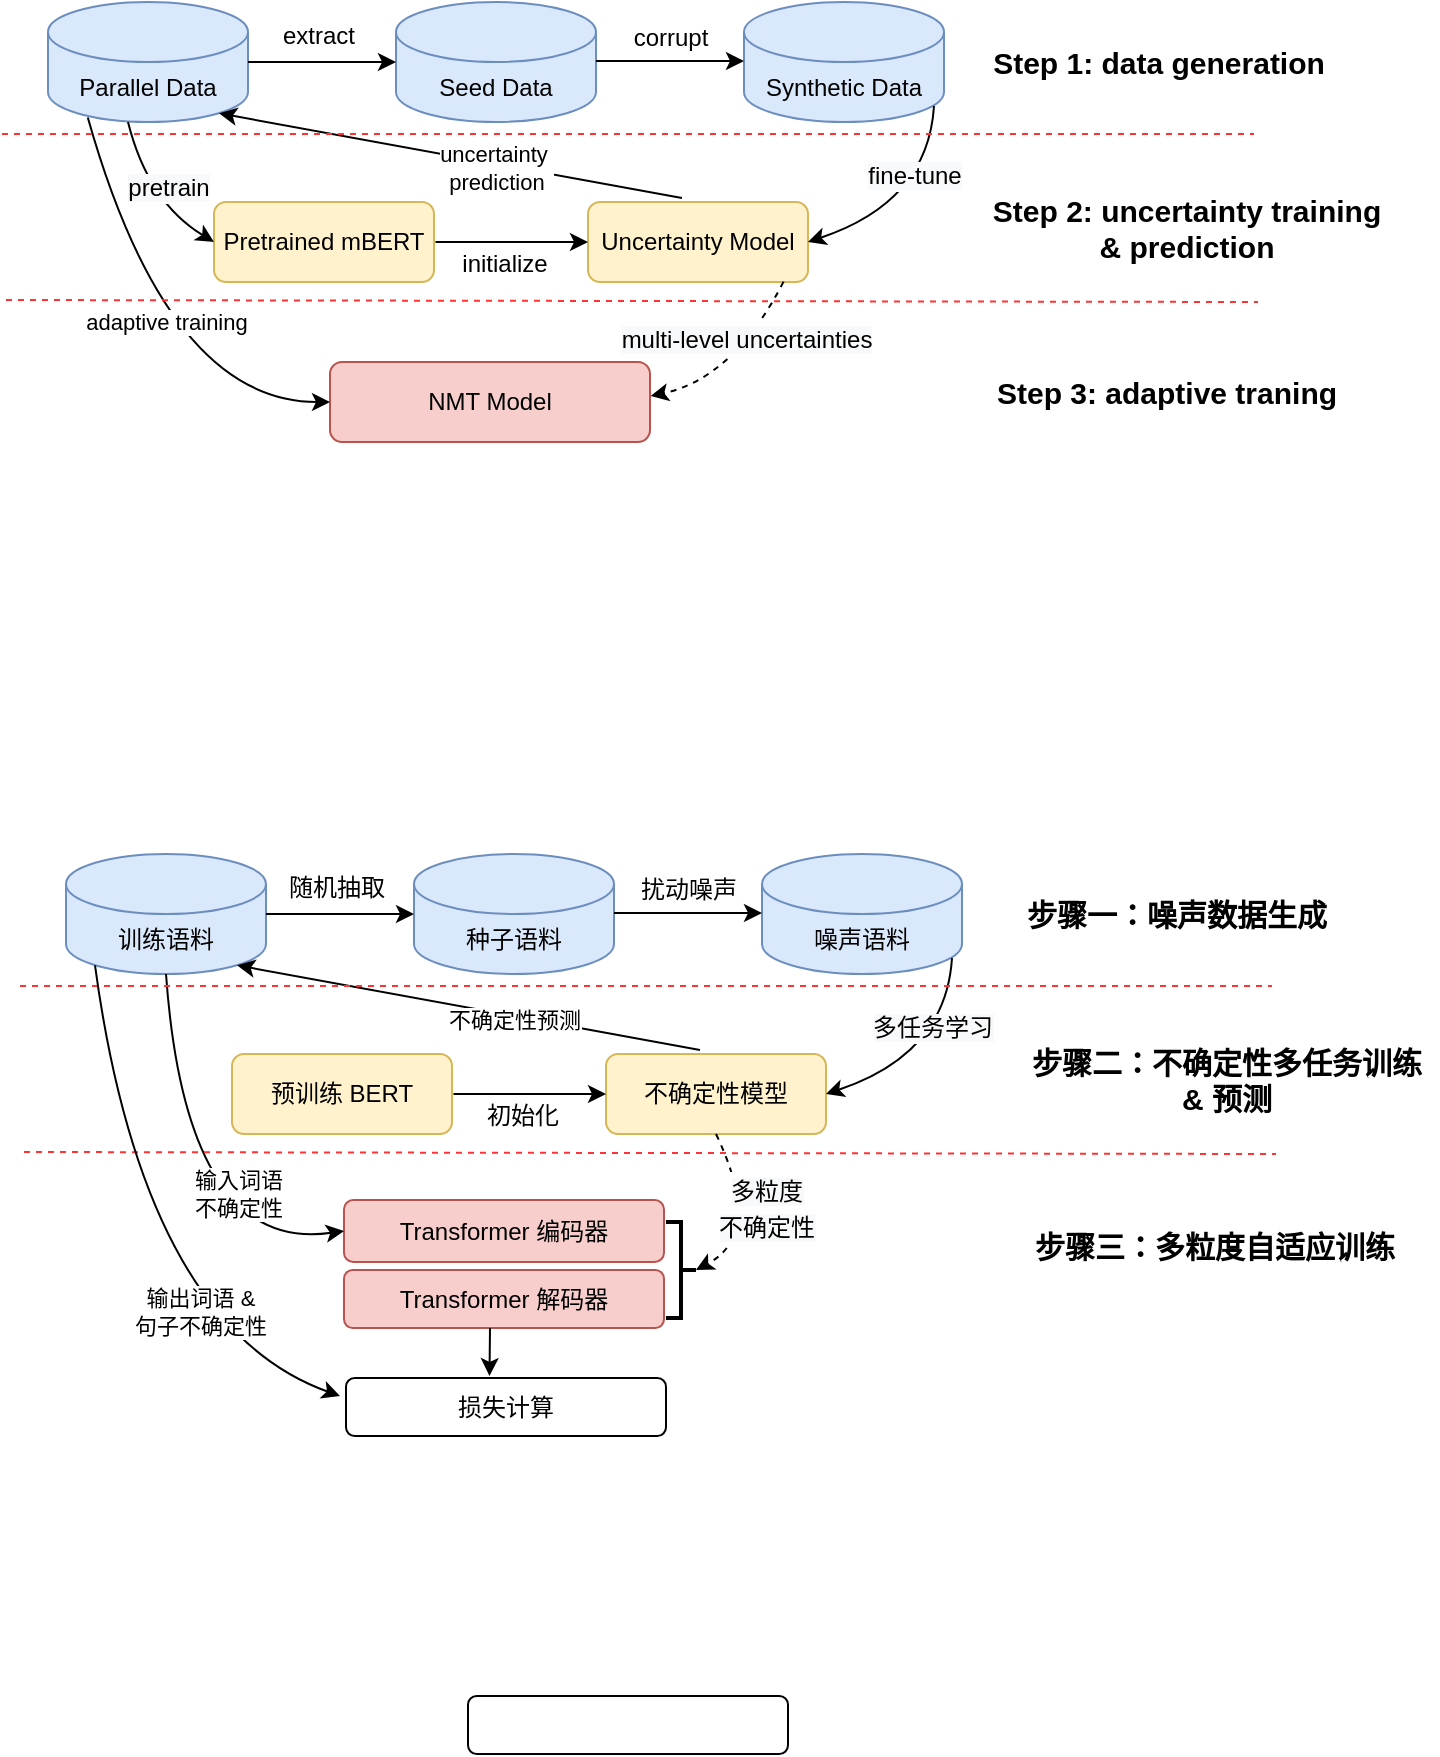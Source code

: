 <mxfile version="21.1.8" type="github">
  <diagram id="XSZD9BSyhmBb0wp4Pm1U" name="第 1 页">
    <mxGraphModel dx="954" dy="507" grid="0" gridSize="10" guides="1" tooltips="1" connect="1" arrows="1" fold="1" page="1" pageScale="1" pageWidth="827" pageHeight="1169" math="0" shadow="0">
      <root>
        <mxCell id="0" />
        <mxCell id="1" parent="0" />
        <mxCell id="0xg7Uc1ugJluwT9oKRFj-1" value="Parallel Data" style="shape=cylinder3;whiteSpace=wrap;html=1;boundedLbl=1;backgroundOutline=1;size=15;fillColor=#dae8fc;strokeColor=#6c8ebf;" parent="1" vertex="1">
          <mxGeometry x="116" y="180" width="100" height="60" as="geometry" />
        </mxCell>
        <mxCell id="0xg7Uc1ugJluwT9oKRFj-2" value="Seed Data" style="shape=cylinder3;whiteSpace=wrap;html=1;boundedLbl=1;backgroundOutline=1;size=15;fillColor=#dae8fc;strokeColor=#6c8ebf;" parent="1" vertex="1">
          <mxGeometry x="290" y="180" width="100" height="60" as="geometry" />
        </mxCell>
        <mxCell id="0xg7Uc1ugJluwT9oKRFj-3" value="Synthetic Data" style="shape=cylinder3;whiteSpace=wrap;html=1;boundedLbl=1;backgroundOutline=1;size=15;fillColor=#dae8fc;strokeColor=#6c8ebf;" parent="1" vertex="1">
          <mxGeometry x="464" y="180" width="100" height="60" as="geometry" />
        </mxCell>
        <mxCell id="0xg7Uc1ugJluwT9oKRFj-4" value="Pretrained mBERT" style="rounded=1;whiteSpace=wrap;html=1;fillColor=#fff2cc;strokeColor=#d6b656;" parent="1" vertex="1">
          <mxGeometry x="199" y="280" width="110" height="40" as="geometry" />
        </mxCell>
        <mxCell id="0xg7Uc1ugJluwT9oKRFj-6" value="NMT Model" style="rounded=1;whiteSpace=wrap;html=1;fillColor=#f8cecc;strokeColor=#b85450;" parent="1" vertex="1">
          <mxGeometry x="257" y="360" width="160" height="40" as="geometry" />
        </mxCell>
        <mxCell id="0xg7Uc1ugJluwT9oKRFj-7" value="Uncertainty Model" style="rounded=1;whiteSpace=wrap;html=1;fillColor=#fff2cc;strokeColor=#d6b656;" parent="1" vertex="1">
          <mxGeometry x="386" y="280" width="110" height="40" as="geometry" />
        </mxCell>
        <mxCell id="0xg7Uc1ugJluwT9oKRFj-8" value="" style="endArrow=classic;html=1;rounded=0;exitX=1;exitY=0.5;exitDx=0;exitDy=0;exitPerimeter=0;entryX=0;entryY=0.5;entryDx=0;entryDy=0;entryPerimeter=0;" parent="1" source="0xg7Uc1ugJluwT9oKRFj-1" target="0xg7Uc1ugJluwT9oKRFj-2" edge="1">
          <mxGeometry width="50" height="50" relative="1" as="geometry">
            <mxPoint x="306" y="400" as="sourcePoint" />
            <mxPoint x="356" y="350" as="targetPoint" />
          </mxGeometry>
        </mxCell>
        <mxCell id="0xg7Uc1ugJluwT9oKRFj-9" value="" style="endArrow=classic;html=1;rounded=0;exitX=1;exitY=0.5;exitDx=0;exitDy=0;exitPerimeter=0;entryX=0;entryY=0.5;entryDx=0;entryDy=0;entryPerimeter=0;" parent="1" edge="1">
          <mxGeometry width="50" height="50" relative="1" as="geometry">
            <mxPoint x="390" y="209.5" as="sourcePoint" />
            <mxPoint x="464" y="209.5" as="targetPoint" />
          </mxGeometry>
        </mxCell>
        <mxCell id="0xg7Uc1ugJluwT9oKRFj-12" value="" style="endArrow=classic;html=1;rounded=0;exitX=0.5;exitY=1;exitDx=0;exitDy=0;exitPerimeter=0;entryX=0;entryY=0.5;entryDx=0;entryDy=0;" parent="1" target="0xg7Uc1ugJluwT9oKRFj-7" edge="1">
          <mxGeometry width="50" height="50" relative="1" as="geometry">
            <mxPoint x="309.75" y="300" as="sourcePoint" />
            <mxPoint x="370.25" y="340" as="targetPoint" />
          </mxGeometry>
        </mxCell>
        <mxCell id="0xg7Uc1ugJluwT9oKRFj-15" value="" style="curved=1;endArrow=classic;html=1;rounded=0;entryX=0;entryY=0.5;entryDx=0;entryDy=0;exitX=0.199;exitY=0.963;exitDx=0;exitDy=0;exitPerimeter=0;" parent="1" source="0xg7Uc1ugJluwT9oKRFj-1" target="0xg7Uc1ugJluwT9oKRFj-6" edge="1">
          <mxGeometry width="50" height="50" relative="1" as="geometry">
            <mxPoint x="136" y="240" as="sourcePoint" />
            <mxPoint x="316" y="420" as="targetPoint" />
            <Array as="points">
              <mxPoint x="176" y="380" />
            </Array>
          </mxGeometry>
        </mxCell>
        <mxCell id="0xg7Uc1ugJluwT9oKRFj-24" value="adaptive training" style="edgeLabel;html=1;align=center;verticalAlign=middle;resizable=0;points=[];" parent="0xg7Uc1ugJluwT9oKRFj-15" vertex="1" connectable="0">
          <mxGeometry x="-0.178" y="14" relative="1" as="geometry">
            <mxPoint y="15" as="offset" />
          </mxGeometry>
        </mxCell>
        <mxCell id="0xg7Uc1ugJluwT9oKRFj-16" value="" style="curved=1;endArrow=classic;html=1;rounded=0;entryX=1;entryY=0.5;entryDx=0;entryDy=0;exitX=0.95;exitY=0.867;exitDx=0;exitDy=0;exitPerimeter=0;" parent="1" source="0xg7Uc1ugJluwT9oKRFj-3" target="0xg7Uc1ugJluwT9oKRFj-7" edge="1">
          <mxGeometry width="50" height="50" relative="1" as="geometry">
            <mxPoint x="566" y="230" as="sourcePoint" />
            <mxPoint x="556" y="390" as="targetPoint" />
            <Array as="points">
              <mxPoint x="556" y="280" />
            </Array>
          </mxGeometry>
        </mxCell>
        <mxCell id="0xg7Uc1ugJluwT9oKRFj-29" value="&lt;span style=&quot;font-size: 12px; background-color: rgb(248, 249, 250);&quot;&gt;fine-tune&lt;/span&gt;" style="edgeLabel;html=1;align=center;verticalAlign=middle;resizable=0;points=[];" parent="0xg7Uc1ugJluwT9oKRFj-16" vertex="1" connectable="0">
          <mxGeometry x="-0.37" y="-8" relative="1" as="geometry">
            <mxPoint as="offset" />
          </mxGeometry>
        </mxCell>
        <mxCell id="0xg7Uc1ugJluwT9oKRFj-17" value="" style="endArrow=classic;html=1;rounded=0;exitX=0.427;exitY=-0.05;exitDx=0;exitDy=0;exitPerimeter=0;entryX=0.855;entryY=1;entryDx=0;entryDy=-4.35;entryPerimeter=0;" parent="1" source="0xg7Uc1ugJluwT9oKRFj-7" target="0xg7Uc1ugJluwT9oKRFj-1" edge="1">
          <mxGeometry width="50" height="50" relative="1" as="geometry">
            <mxPoint x="226" y="220" as="sourcePoint" />
            <mxPoint x="300" y="220" as="targetPoint" />
          </mxGeometry>
        </mxCell>
        <mxCell id="0xg7Uc1ugJluwT9oKRFj-26" value="uncertainty&amp;nbsp;&lt;br&gt;prediction" style="edgeLabel;html=1;align=center;verticalAlign=middle;resizable=0;points=[];" parent="0xg7Uc1ugJluwT9oKRFj-17" vertex="1" connectable="0">
          <mxGeometry x="0.073" y="-1" relative="1" as="geometry">
            <mxPoint x="31" y="8" as="offset" />
          </mxGeometry>
        </mxCell>
        <mxCell id="0xg7Uc1ugJluwT9oKRFj-18" value="" style="curved=1;endArrow=classic;html=1;rounded=0;entryX=0;entryY=0.5;entryDx=0;entryDy=0;" parent="1" target="0xg7Uc1ugJluwT9oKRFj-4" edge="1">
          <mxGeometry width="50" height="50" relative="1" as="geometry">
            <mxPoint x="156" y="240" as="sourcePoint" />
            <mxPoint x="280" y="380" as="targetPoint" />
            <Array as="points">
              <mxPoint x="166" y="280" />
            </Array>
          </mxGeometry>
        </mxCell>
        <mxCell id="0xg7Uc1ugJluwT9oKRFj-30" value="&lt;span style=&quot;font-size: 12px; background-color: rgb(248, 249, 250);&quot;&gt;pretrain&lt;/span&gt;" style="edgeLabel;html=1;align=center;verticalAlign=middle;resizable=0;points=[];" parent="0xg7Uc1ugJluwT9oKRFj-18" vertex="1" connectable="0">
          <mxGeometry x="-0.186" y="4" relative="1" as="geometry">
            <mxPoint x="8" y="2" as="offset" />
          </mxGeometry>
        </mxCell>
        <mxCell id="0xg7Uc1ugJluwT9oKRFj-19" value="extract" style="text;html=1;align=center;verticalAlign=middle;resizable=0;points=[];autosize=1;strokeColor=none;fillColor=none;" parent="1" vertex="1">
          <mxGeometry x="224" y="184" width="54" height="26" as="geometry" />
        </mxCell>
        <mxCell id="0xg7Uc1ugJluwT9oKRFj-20" value="corrupt" style="text;html=1;align=center;verticalAlign=middle;resizable=0;points=[];autosize=1;strokeColor=none;fillColor=none;" parent="1" vertex="1">
          <mxGeometry x="399" y="185" width="55" height="26" as="geometry" />
        </mxCell>
        <mxCell id="0xg7Uc1ugJluwT9oKRFj-27" value="initialize" style="text;html=1;align=center;verticalAlign=middle;resizable=0;points=[];autosize=1;strokeColor=none;fillColor=none;" parent="1" vertex="1">
          <mxGeometry x="309" y="296" width="70" height="30" as="geometry" />
        </mxCell>
        <mxCell id="0xg7Uc1ugJluwT9oKRFj-31" value="" style="endArrow=none;html=1;rounded=0;dashed=1;strokeColor=#FF3333;" parent="1" edge="1">
          <mxGeometry width="50" height="50" relative="1" as="geometry">
            <mxPoint x="93" y="246" as="sourcePoint" />
            <mxPoint x="719" y="246" as="targetPoint" />
          </mxGeometry>
        </mxCell>
        <mxCell id="0xg7Uc1ugJluwT9oKRFj-32" value="" style="endArrow=none;html=1;rounded=0;dashed=1;strokeColor=#FF3333;" parent="1" edge="1">
          <mxGeometry width="50" height="50" relative="1" as="geometry">
            <mxPoint x="95" y="329" as="sourcePoint" />
            <mxPoint x="721" y="330" as="targetPoint" />
          </mxGeometry>
        </mxCell>
        <mxCell id="0xg7Uc1ugJluwT9oKRFj-33" value="&lt;b&gt;&lt;font style=&quot;font-size: 15px;&quot;&gt;Step 1: data generation&lt;/font&gt;&lt;/b&gt;" style="text;html=1;align=center;verticalAlign=middle;resizable=0;points=[];autosize=1;strokeColor=none;fillColor=none;" parent="1" vertex="1">
          <mxGeometry x="579" y="195" width="184" height="30" as="geometry" />
        </mxCell>
        <mxCell id="0xg7Uc1ugJluwT9oKRFj-34" value="&lt;b&gt;&lt;font style=&quot;font-size: 15px;&quot;&gt;Step 2: uncertainty training&lt;br&gt;&amp;amp; prediction&lt;br&gt;&lt;/font&gt;&lt;/b&gt;" style="text;html=1;align=center;verticalAlign=middle;resizable=0;points=[];autosize=1;strokeColor=none;fillColor=none;" parent="1" vertex="1">
          <mxGeometry x="575" y="268" width="220" height="50" as="geometry" />
        </mxCell>
        <mxCell id="0xg7Uc1ugJluwT9oKRFj-35" value="&lt;b&gt;&lt;font style=&quot;font-size: 15px;&quot;&gt;Step 3: adaptive traning&lt;/font&gt;&lt;/b&gt;" style="text;html=1;align=center;verticalAlign=middle;resizable=0;points=[];autosize=1;strokeColor=none;fillColor=none;" parent="1" vertex="1">
          <mxGeometry x="581" y="360" width="188" height="30" as="geometry" />
        </mxCell>
        <mxCell id="0xg7Uc1ugJluwT9oKRFj-37" value="" style="curved=1;endArrow=classic;html=1;rounded=0;exitX=0.889;exitY=0.995;exitDx=0;exitDy=0;exitPerimeter=0;dashed=1;entryX=1.002;entryY=0.426;entryDx=0;entryDy=0;entryPerimeter=0;" parent="1" source="0xg7Uc1ugJluwT9oKRFj-7" target="0xg7Uc1ugJluwT9oKRFj-6" edge="1">
          <mxGeometry width="50" height="50" relative="1" as="geometry">
            <mxPoint x="469.0" y="320" as="sourcePoint" />
            <mxPoint x="421" y="377" as="targetPoint" />
            <Array as="points">
              <mxPoint x="459" y="368" />
            </Array>
          </mxGeometry>
        </mxCell>
        <mxCell id="0xg7Uc1ugJluwT9oKRFj-39" value="&lt;span style=&quot;font-size: 12px; background-color: rgb(248, 249, 250);&quot;&gt;multi-level uncertainties&lt;/span&gt;" style="edgeLabel;html=1;align=center;verticalAlign=middle;resizable=0;points=[];fontSize=15;spacing=1;" parent="0xg7Uc1ugJluwT9oKRFj-37" vertex="1" connectable="0">
          <mxGeometry x="-0.282" y="-3" relative="1" as="geometry">
            <mxPoint y="-3" as="offset" />
          </mxGeometry>
        </mxCell>
        <mxCell id="6FWmyRL8bJBdWvkpw0bI-28" value="训练语料" style="shape=cylinder3;whiteSpace=wrap;html=1;boundedLbl=1;backgroundOutline=1;size=15;fillColor=#dae8fc;strokeColor=#6c8ebf;" vertex="1" parent="1">
          <mxGeometry x="125" y="606" width="100" height="60" as="geometry" />
        </mxCell>
        <mxCell id="6FWmyRL8bJBdWvkpw0bI-29" value="种子语料" style="shape=cylinder3;whiteSpace=wrap;html=1;boundedLbl=1;backgroundOutline=1;size=15;fillColor=#dae8fc;strokeColor=#6c8ebf;" vertex="1" parent="1">
          <mxGeometry x="299" y="606" width="100" height="60" as="geometry" />
        </mxCell>
        <mxCell id="6FWmyRL8bJBdWvkpw0bI-30" value="噪声语料" style="shape=cylinder3;whiteSpace=wrap;html=1;boundedLbl=1;backgroundOutline=1;size=15;fillColor=#dae8fc;strokeColor=#6c8ebf;" vertex="1" parent="1">
          <mxGeometry x="473" y="606" width="100" height="60" as="geometry" />
        </mxCell>
        <mxCell id="6FWmyRL8bJBdWvkpw0bI-31" value="预训练 BERT" style="rounded=1;whiteSpace=wrap;html=1;fillColor=#fff2cc;strokeColor=#d6b656;" vertex="1" parent="1">
          <mxGeometry x="208" y="706" width="110" height="40" as="geometry" />
        </mxCell>
        <mxCell id="6FWmyRL8bJBdWvkpw0bI-32" value="Transformer 编码器" style="rounded=1;whiteSpace=wrap;html=1;fillColor=#f8cecc;strokeColor=#b85450;" vertex="1" parent="1">
          <mxGeometry x="264" y="779" width="160" height="31" as="geometry" />
        </mxCell>
        <mxCell id="6FWmyRL8bJBdWvkpw0bI-33" value="不确定性模型" style="rounded=1;whiteSpace=wrap;html=1;fillColor=#fff2cc;strokeColor=#d6b656;" vertex="1" parent="1">
          <mxGeometry x="395" y="706" width="110" height="40" as="geometry" />
        </mxCell>
        <mxCell id="6FWmyRL8bJBdWvkpw0bI-34" value="" style="endArrow=classic;html=1;rounded=0;exitX=1;exitY=0.5;exitDx=0;exitDy=0;exitPerimeter=0;entryX=0;entryY=0.5;entryDx=0;entryDy=0;entryPerimeter=0;" edge="1" parent="1" source="6FWmyRL8bJBdWvkpw0bI-28" target="6FWmyRL8bJBdWvkpw0bI-29">
          <mxGeometry width="50" height="50" relative="1" as="geometry">
            <mxPoint x="315" y="826" as="sourcePoint" />
            <mxPoint x="365" y="776" as="targetPoint" />
          </mxGeometry>
        </mxCell>
        <mxCell id="6FWmyRL8bJBdWvkpw0bI-35" value="" style="endArrow=classic;html=1;rounded=0;exitX=1;exitY=0.5;exitDx=0;exitDy=0;exitPerimeter=0;entryX=0;entryY=0.5;entryDx=0;entryDy=0;entryPerimeter=0;" edge="1" parent="1">
          <mxGeometry width="50" height="50" relative="1" as="geometry">
            <mxPoint x="399" y="635.5" as="sourcePoint" />
            <mxPoint x="473" y="635.5" as="targetPoint" />
          </mxGeometry>
        </mxCell>
        <mxCell id="6FWmyRL8bJBdWvkpw0bI-36" value="" style="endArrow=classic;html=1;rounded=0;exitX=0.5;exitY=1;exitDx=0;exitDy=0;exitPerimeter=0;entryX=0;entryY=0.5;entryDx=0;entryDy=0;" edge="1" parent="1" target="6FWmyRL8bJBdWvkpw0bI-33">
          <mxGeometry width="50" height="50" relative="1" as="geometry">
            <mxPoint x="318.75" y="726" as="sourcePoint" />
            <mxPoint x="379.25" y="766" as="targetPoint" />
          </mxGeometry>
        </mxCell>
        <mxCell id="6FWmyRL8bJBdWvkpw0bI-37" value="" style="curved=1;endArrow=classic;html=1;rounded=0;entryX=0;entryY=0.5;entryDx=0;entryDy=0;exitX=0.5;exitY=1;exitDx=0;exitDy=0;exitPerimeter=0;" edge="1" parent="1" source="6FWmyRL8bJBdWvkpw0bI-28" target="6FWmyRL8bJBdWvkpw0bI-32">
          <mxGeometry width="50" height="50" relative="1" as="geometry">
            <mxPoint x="145" y="666" as="sourcePoint" />
            <mxPoint x="325" y="846" as="targetPoint" />
            <Array as="points">
              <mxPoint x="185" y="806" />
            </Array>
          </mxGeometry>
        </mxCell>
        <mxCell id="6FWmyRL8bJBdWvkpw0bI-38" value="输入词语&lt;br&gt;不确定性" style="edgeLabel;html=1;align=center;verticalAlign=middle;resizable=0;points=[];" vertex="1" connectable="0" parent="6FWmyRL8bJBdWvkpw0bI-37">
          <mxGeometry x="-0.178" y="14" relative="1" as="geometry">
            <mxPoint x="15" y="20" as="offset" />
          </mxGeometry>
        </mxCell>
        <mxCell id="6FWmyRL8bJBdWvkpw0bI-39" value="" style="curved=1;endArrow=classic;html=1;rounded=0;entryX=1;entryY=0.5;entryDx=0;entryDy=0;exitX=0.95;exitY=0.867;exitDx=0;exitDy=0;exitPerimeter=0;" edge="1" parent="1" source="6FWmyRL8bJBdWvkpw0bI-30" target="6FWmyRL8bJBdWvkpw0bI-33">
          <mxGeometry width="50" height="50" relative="1" as="geometry">
            <mxPoint x="575" y="656" as="sourcePoint" />
            <mxPoint x="565" y="816" as="targetPoint" />
            <Array as="points">
              <mxPoint x="565" y="706" />
            </Array>
          </mxGeometry>
        </mxCell>
        <mxCell id="6FWmyRL8bJBdWvkpw0bI-40" value="&lt;span style=&quot;font-size: 12px; background-color: rgb(248, 249, 250);&quot;&gt;多任务学习&lt;/span&gt;" style="edgeLabel;html=1;align=center;verticalAlign=middle;resizable=0;points=[];" vertex="1" connectable="0" parent="6FWmyRL8bJBdWvkpw0bI-39">
          <mxGeometry x="-0.37" y="-8" relative="1" as="geometry">
            <mxPoint as="offset" />
          </mxGeometry>
        </mxCell>
        <mxCell id="6FWmyRL8bJBdWvkpw0bI-41" value="" style="endArrow=classic;html=1;rounded=0;exitX=0.427;exitY=-0.05;exitDx=0;exitDy=0;exitPerimeter=0;entryX=0.855;entryY=1;entryDx=0;entryDy=-4.35;entryPerimeter=0;" edge="1" parent="1" source="6FWmyRL8bJBdWvkpw0bI-33" target="6FWmyRL8bJBdWvkpw0bI-28">
          <mxGeometry width="50" height="50" relative="1" as="geometry">
            <mxPoint x="235" y="646" as="sourcePoint" />
            <mxPoint x="309" y="646" as="targetPoint" />
          </mxGeometry>
        </mxCell>
        <mxCell id="6FWmyRL8bJBdWvkpw0bI-42" value="不确定性预测" style="edgeLabel;html=1;align=center;verticalAlign=middle;resizable=0;points=[];" vertex="1" connectable="0" parent="6FWmyRL8bJBdWvkpw0bI-41">
          <mxGeometry x="0.073" y="-1" relative="1" as="geometry">
            <mxPoint x="31" y="8" as="offset" />
          </mxGeometry>
        </mxCell>
        <mxCell id="6FWmyRL8bJBdWvkpw0bI-45" value="随机抽取" style="text;html=1;align=center;verticalAlign=middle;resizable=0;points=[];autosize=1;strokeColor=none;fillColor=none;" vertex="1" parent="1">
          <mxGeometry x="227" y="610" width="66" height="26" as="geometry" />
        </mxCell>
        <mxCell id="6FWmyRL8bJBdWvkpw0bI-46" value="扰动噪声" style="text;html=1;align=center;verticalAlign=middle;resizable=0;points=[];autosize=1;strokeColor=none;fillColor=none;" vertex="1" parent="1">
          <mxGeometry x="403" y="611" width="66" height="26" as="geometry" />
        </mxCell>
        <mxCell id="6FWmyRL8bJBdWvkpw0bI-47" value="初始化" style="text;html=1;align=center;verticalAlign=middle;resizable=0;points=[];autosize=1;strokeColor=none;fillColor=none;" vertex="1" parent="1">
          <mxGeometry x="326" y="724" width="54" height="26" as="geometry" />
        </mxCell>
        <mxCell id="6FWmyRL8bJBdWvkpw0bI-48" value="" style="endArrow=none;html=1;rounded=0;dashed=1;strokeColor=#FF3333;" edge="1" parent="1">
          <mxGeometry width="50" height="50" relative="1" as="geometry">
            <mxPoint x="102" y="672" as="sourcePoint" />
            <mxPoint x="728" y="672" as="targetPoint" />
          </mxGeometry>
        </mxCell>
        <mxCell id="6FWmyRL8bJBdWvkpw0bI-49" value="" style="endArrow=none;html=1;rounded=0;dashed=1;strokeColor=#FF3333;" edge="1" parent="1">
          <mxGeometry width="50" height="50" relative="1" as="geometry">
            <mxPoint x="104" y="755" as="sourcePoint" />
            <mxPoint x="730" y="756" as="targetPoint" />
          </mxGeometry>
        </mxCell>
        <mxCell id="6FWmyRL8bJBdWvkpw0bI-50" value="&lt;b&gt;&lt;font style=&quot;font-size: 15px;&quot;&gt;步骤一：噪声数据生成&lt;/font&gt;&lt;/b&gt;" style="text;html=1;align=center;verticalAlign=middle;resizable=0;points=[];autosize=1;strokeColor=none;fillColor=none;" vertex="1" parent="1">
          <mxGeometry x="596" y="621" width="168" height="30" as="geometry" />
        </mxCell>
        <mxCell id="6FWmyRL8bJBdWvkpw0bI-51" value="&lt;b&gt;&lt;font style=&quot;font-size: 15px;&quot;&gt;步骤二：不确定性多任务训练&lt;br&gt;&amp;amp; 预测&lt;br&gt;&lt;/font&gt;&lt;/b&gt;" style="text;html=1;align=center;verticalAlign=middle;resizable=0;points=[];autosize=1;strokeColor=none;fillColor=none;" vertex="1" parent="1">
          <mxGeometry x="598" y="695" width="213" height="48" as="geometry" />
        </mxCell>
        <mxCell id="6FWmyRL8bJBdWvkpw0bI-52" value="&lt;b&gt;&lt;font style=&quot;font-size: 15px;&quot;&gt;步骤三：多粒度自适应训练&lt;/font&gt;&lt;/b&gt;" style="text;html=1;align=center;verticalAlign=middle;resizable=0;points=[];autosize=1;strokeColor=none;fillColor=none;" vertex="1" parent="1">
          <mxGeometry x="600" y="787" width="198" height="30" as="geometry" />
        </mxCell>
        <mxCell id="6FWmyRL8bJBdWvkpw0bI-53" value="" style="curved=1;endArrow=classic;html=1;rounded=0;exitX=0.5;exitY=1;exitDx=0;exitDy=0;dashed=1;entryX=0;entryY=0.5;entryDx=0;entryDy=0;entryPerimeter=0;" edge="1" parent="1" source="6FWmyRL8bJBdWvkpw0bI-33" target="6FWmyRL8bJBdWvkpw0bI-62">
          <mxGeometry width="50" height="50" relative="1" as="geometry">
            <mxPoint x="550.79" y="743" as="sourcePoint" />
            <mxPoint x="596" y="837.2" as="targetPoint" />
            <Array as="points">
              <mxPoint x="474" y="796" />
            </Array>
          </mxGeometry>
        </mxCell>
        <mxCell id="6FWmyRL8bJBdWvkpw0bI-54" value="&lt;span style=&quot;font-size: 12px; background-color: rgb(248, 249, 250);&quot;&gt;多粒度&lt;br&gt;不确定性&lt;/span&gt;" style="edgeLabel;html=1;align=center;verticalAlign=middle;resizable=0;points=[];fontSize=15;spacing=1;" vertex="1" connectable="0" parent="6FWmyRL8bJBdWvkpw0bI-53">
          <mxGeometry x="-0.282" y="-3" relative="1" as="geometry">
            <mxPoint x="13" y="4" as="offset" />
          </mxGeometry>
        </mxCell>
        <mxCell id="6FWmyRL8bJBdWvkpw0bI-56" value="Transformer 解码器" style="rounded=1;whiteSpace=wrap;html=1;fillColor=#f8cecc;strokeColor=#b85450;" vertex="1" parent="1">
          <mxGeometry x="264" y="814" width="160" height="29" as="geometry" />
        </mxCell>
        <mxCell id="6FWmyRL8bJBdWvkpw0bI-57" value="" style="endArrow=classic;html=1;rounded=0;" edge="1" parent="1">
          <mxGeometry width="50" height="50" relative="1" as="geometry">
            <mxPoint x="337" y="843" as="sourcePoint" />
            <mxPoint x="336.75" y="867" as="targetPoint" />
          </mxGeometry>
        </mxCell>
        <mxCell id="6FWmyRL8bJBdWvkpw0bI-58" value="损失计算" style="rounded=1;whiteSpace=wrap;html=1;" vertex="1" parent="1">
          <mxGeometry x="265" y="868" width="160" height="29" as="geometry" />
        </mxCell>
        <mxCell id="6FWmyRL8bJBdWvkpw0bI-59" value="" style="curved=1;endArrow=classic;html=1;rounded=0;exitX=0.145;exitY=1;exitDx=0;exitDy=-4.35;exitPerimeter=0;" edge="1" parent="1" source="6FWmyRL8bJBdWvkpw0bI-28">
          <mxGeometry width="50" height="50" relative="1" as="geometry">
            <mxPoint x="160" y="666" as="sourcePoint" />
            <mxPoint x="262" y="877" as="targetPoint" />
            <Array as="points">
              <mxPoint x="164" y="842" />
            </Array>
          </mxGeometry>
        </mxCell>
        <mxCell id="6FWmyRL8bJBdWvkpw0bI-60" value="输出词语 &amp;amp;&lt;br&gt;句子不确定性" style="edgeLabel;html=1;align=center;verticalAlign=middle;resizable=0;points=[];" vertex="1" connectable="0" parent="6FWmyRL8bJBdWvkpw0bI-59">
          <mxGeometry x="-0.178" y="14" relative="1" as="geometry">
            <mxPoint x="23" y="59" as="offset" />
          </mxGeometry>
        </mxCell>
        <mxCell id="6FWmyRL8bJBdWvkpw0bI-61" value="" style="rounded=1;whiteSpace=wrap;html=1;" vertex="1" parent="1">
          <mxGeometry x="326" y="1027" width="160" height="29" as="geometry" />
        </mxCell>
        <mxCell id="6FWmyRL8bJBdWvkpw0bI-62" value="" style="strokeWidth=2;html=1;shape=mxgraph.flowchart.annotation_2;align=left;labelPosition=right;pointerEvents=1;rotation=-180;" vertex="1" parent="1">
          <mxGeometry x="425" y="790" width="15" height="48" as="geometry" />
        </mxCell>
      </root>
    </mxGraphModel>
  </diagram>
</mxfile>

